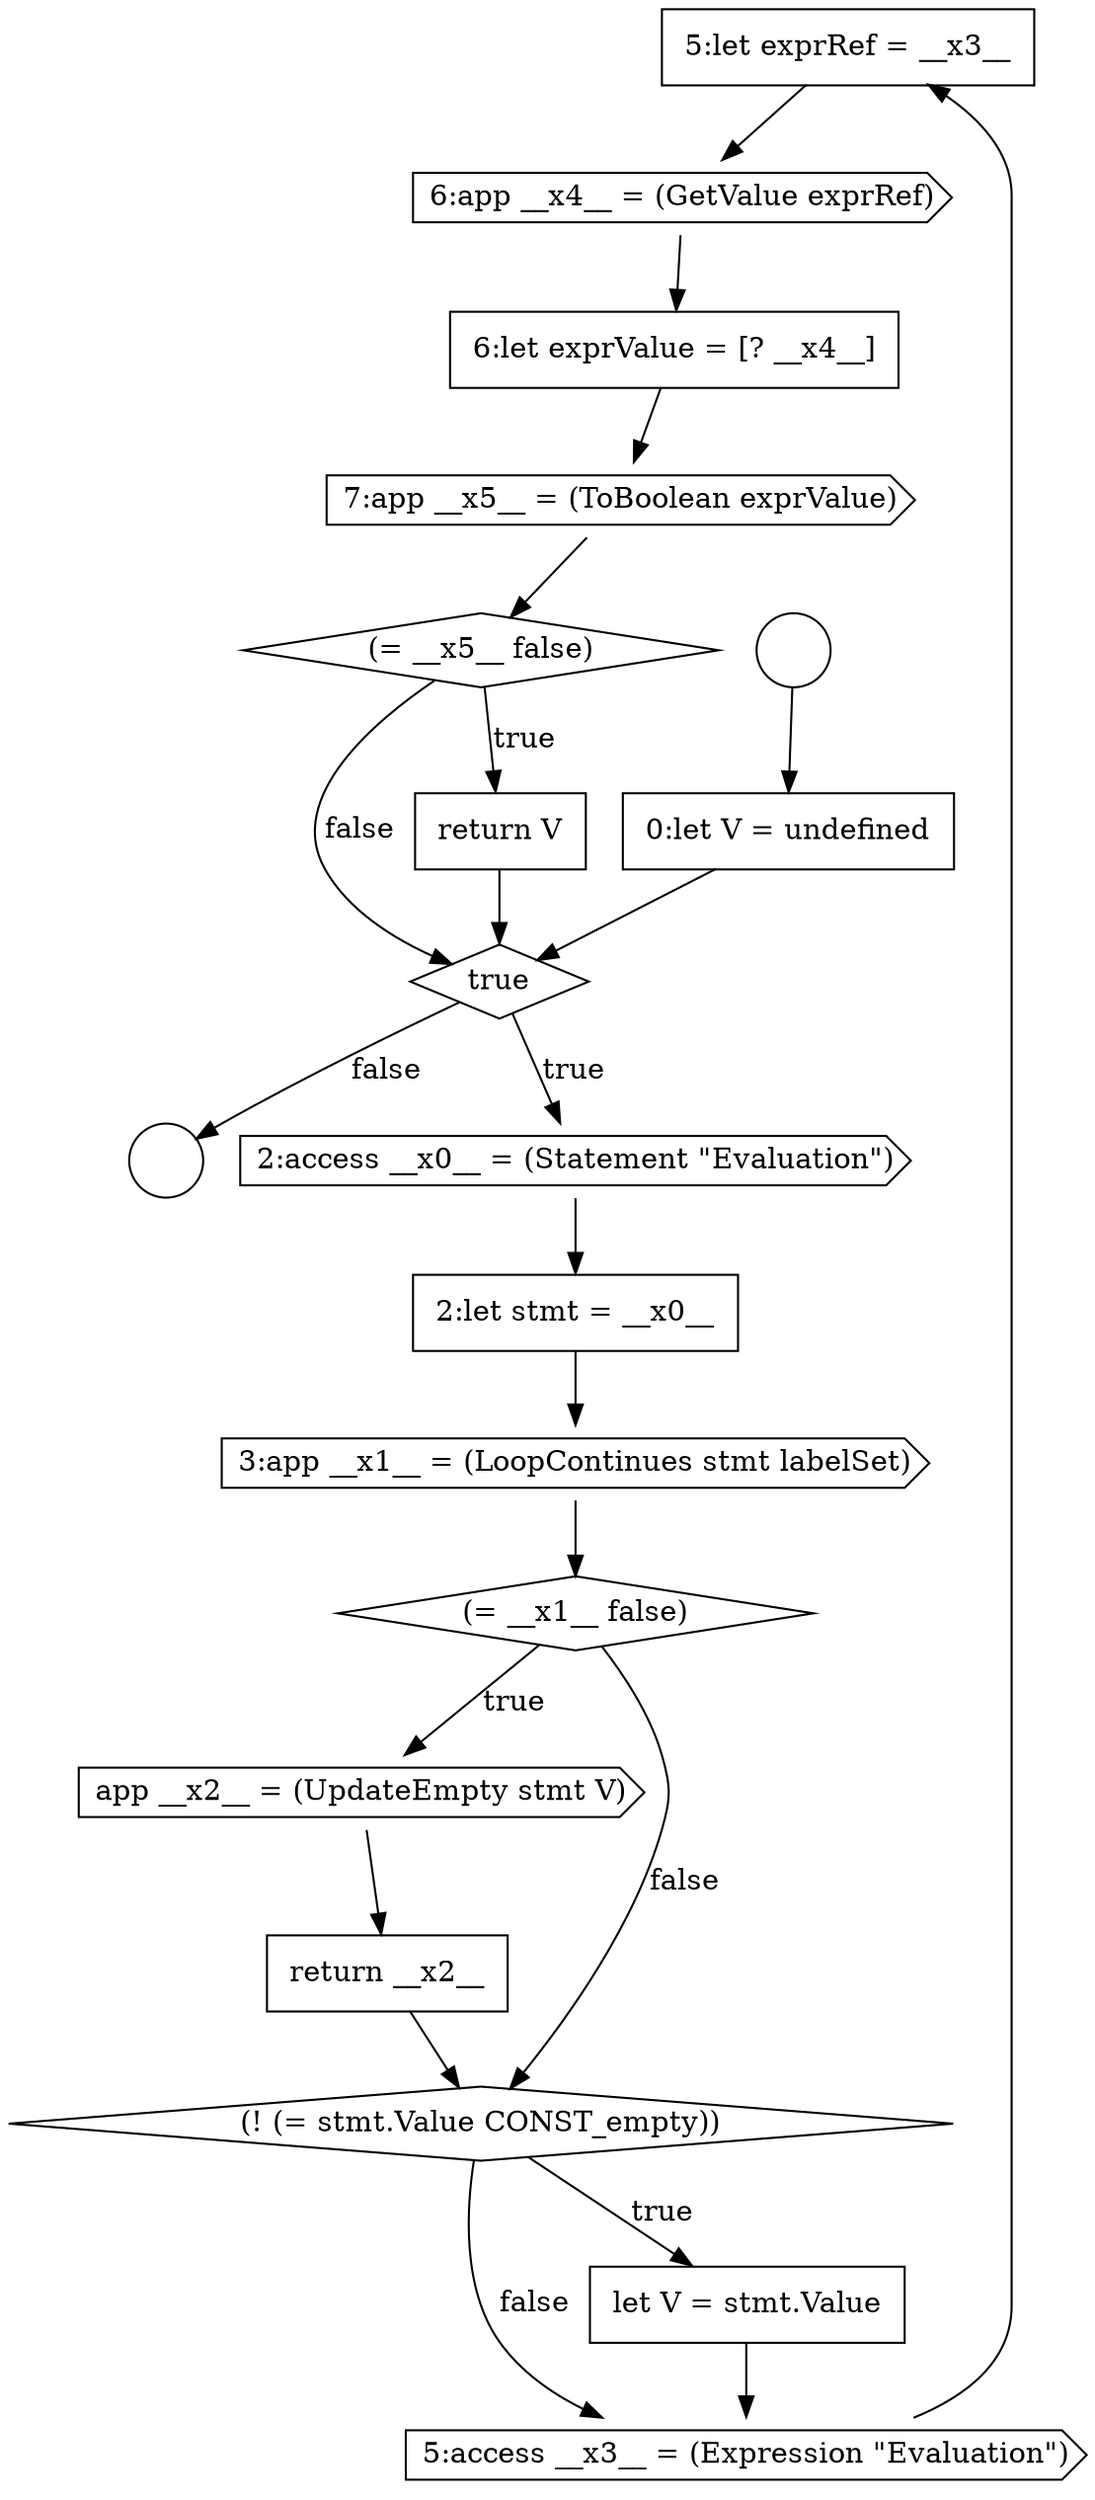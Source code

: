 digraph {
  node6336 [shape=none, margin=0, label=<<font color="black">
    <table border="0" cellborder="1" cellspacing="0" cellpadding="10">
      <tr><td align="left">5:let exprRef = __x3__</td></tr>
    </table>
  </font>> color="black" fillcolor="white" style=filled]
  node6332 [shape=none, margin=0, label=<<font color="black">
    <table border="0" cellborder="1" cellspacing="0" cellpadding="10">
      <tr><td align="left">return __x2__</td></tr>
    </table>
  </font>> color="black" fillcolor="white" style=filled]
  node6327 [shape=cds, label=<<font color="black">2:access __x0__ = (Statement &quot;Evaluation&quot;)</font>> color="black" fillcolor="white" style=filled]
  node6328 [shape=none, margin=0, label=<<font color="black">
    <table border="0" cellborder="1" cellspacing="0" cellpadding="10">
      <tr><td align="left">2:let stmt = __x0__</td></tr>
    </table>
  </font>> color="black" fillcolor="white" style=filled]
  node6331 [shape=cds, label=<<font color="black">app __x2__ = (UpdateEmpty stmt V)</font>> color="black" fillcolor="white" style=filled]
  node6334 [shape=none, margin=0, label=<<font color="black">
    <table border="0" cellborder="1" cellspacing="0" cellpadding="10">
      <tr><td align="left">let V = stmt.Value</td></tr>
    </table>
  </font>> color="black" fillcolor="white" style=filled]
  node6340 [shape=diamond, label=<<font color="black">(= __x5__ false)</font>> color="black" fillcolor="white" style=filled]
  node6325 [shape=none, margin=0, label=<<font color="black">
    <table border="0" cellborder="1" cellspacing="0" cellpadding="10">
      <tr><td align="left">0:let V = undefined</td></tr>
    </table>
  </font>> color="black" fillcolor="white" style=filled]
  node6330 [shape=diamond, label=<<font color="black">(= __x1__ false)</font>> color="black" fillcolor="white" style=filled]
  node6341 [shape=none, margin=0, label=<<font color="black">
    <table border="0" cellborder="1" cellspacing="0" cellpadding="10">
      <tr><td align="left">return V</td></tr>
    </table>
  </font>> color="black" fillcolor="white" style=filled]
  node6326 [shape=diamond, label=<<font color="black">true</font>> color="black" fillcolor="white" style=filled]
  node6329 [shape=cds, label=<<font color="black">3:app __x1__ = (LoopContinues stmt labelSet)</font>> color="black" fillcolor="white" style=filled]
  node6323 [shape=circle label=" " color="black" fillcolor="white" style=filled]
  node6338 [shape=none, margin=0, label=<<font color="black">
    <table border="0" cellborder="1" cellspacing="0" cellpadding="10">
      <tr><td align="left">6:let exprValue = [? __x4__]</td></tr>
    </table>
  </font>> color="black" fillcolor="white" style=filled]
  node6339 [shape=cds, label=<<font color="black">7:app __x5__ = (ToBoolean exprValue)</font>> color="black" fillcolor="white" style=filled]
  node6324 [shape=circle label=" " color="black" fillcolor="white" style=filled]
  node6335 [shape=cds, label=<<font color="black">5:access __x3__ = (Expression &quot;Evaluation&quot;)</font>> color="black" fillcolor="white" style=filled]
  node6337 [shape=cds, label=<<font color="black">6:app __x4__ = (GetValue exprRef)</font>> color="black" fillcolor="white" style=filled]
  node6333 [shape=diamond, label=<<font color="black">(! (= stmt.Value CONST_empty))</font>> color="black" fillcolor="white" style=filled]
  node6323 -> node6325 [ color="black"]
  node6325 -> node6326 [ color="black"]
  node6336 -> node6337 [ color="black"]
  node6339 -> node6340 [ color="black"]
  node6329 -> node6330 [ color="black"]
  node6330 -> node6331 [label=<<font color="black">true</font>> color="black"]
  node6330 -> node6333 [label=<<font color="black">false</font>> color="black"]
  node6340 -> node6341 [label=<<font color="black">true</font>> color="black"]
  node6340 -> node6326 [label=<<font color="black">false</font>> color="black"]
  node6334 -> node6335 [ color="black"]
  node6331 -> node6332 [ color="black"]
  node6337 -> node6338 [ color="black"]
  node6341 -> node6326 [ color="black"]
  node6332 -> node6333 [ color="black"]
  node6335 -> node6336 [ color="black"]
  node6326 -> node6327 [label=<<font color="black">true</font>> color="black"]
  node6326 -> node6324 [label=<<font color="black">false</font>> color="black"]
  node6327 -> node6328 [ color="black"]
  node6338 -> node6339 [ color="black"]
  node6333 -> node6334 [label=<<font color="black">true</font>> color="black"]
  node6333 -> node6335 [label=<<font color="black">false</font>> color="black"]
  node6328 -> node6329 [ color="black"]
}
